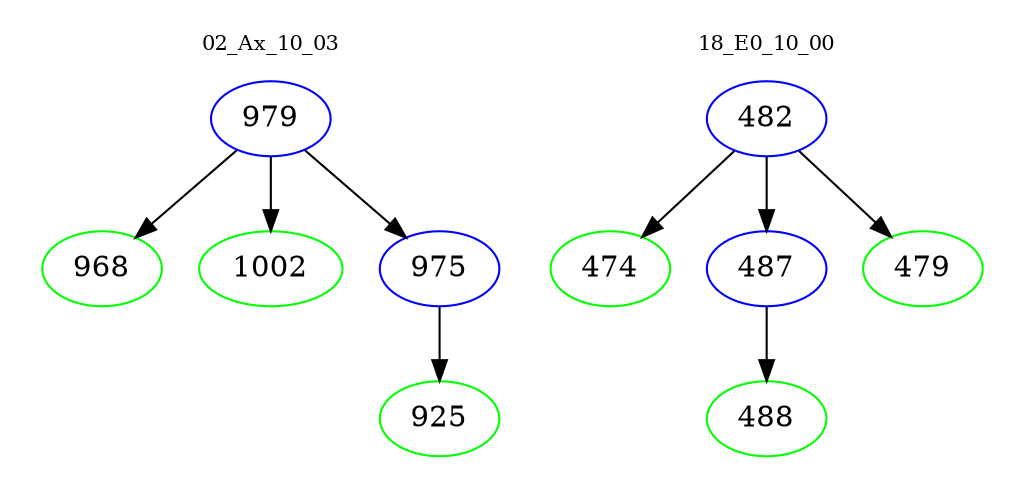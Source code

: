 digraph{
subgraph cluster_0 {
color = white
label = "02_Ax_10_03";
fontsize=10;
T0_979 [label="979", color="blue"]
T0_979 -> T0_968 [color="black"]
T0_968 [label="968", color="green"]
T0_979 -> T0_1002 [color="black"]
T0_1002 [label="1002", color="green"]
T0_979 -> T0_975 [color="black"]
T0_975 [label="975", color="blue"]
T0_975 -> T0_925 [color="black"]
T0_925 [label="925", color="green"]
}
subgraph cluster_1 {
color = white
label = "18_E0_10_00";
fontsize=10;
T1_482 [label="482", color="blue"]
T1_482 -> T1_474 [color="black"]
T1_474 [label="474", color="green"]
T1_482 -> T1_487 [color="black"]
T1_487 [label="487", color="blue"]
T1_487 -> T1_488 [color="black"]
T1_488 [label="488", color="green"]
T1_482 -> T1_479 [color="black"]
T1_479 [label="479", color="green"]
}
}
